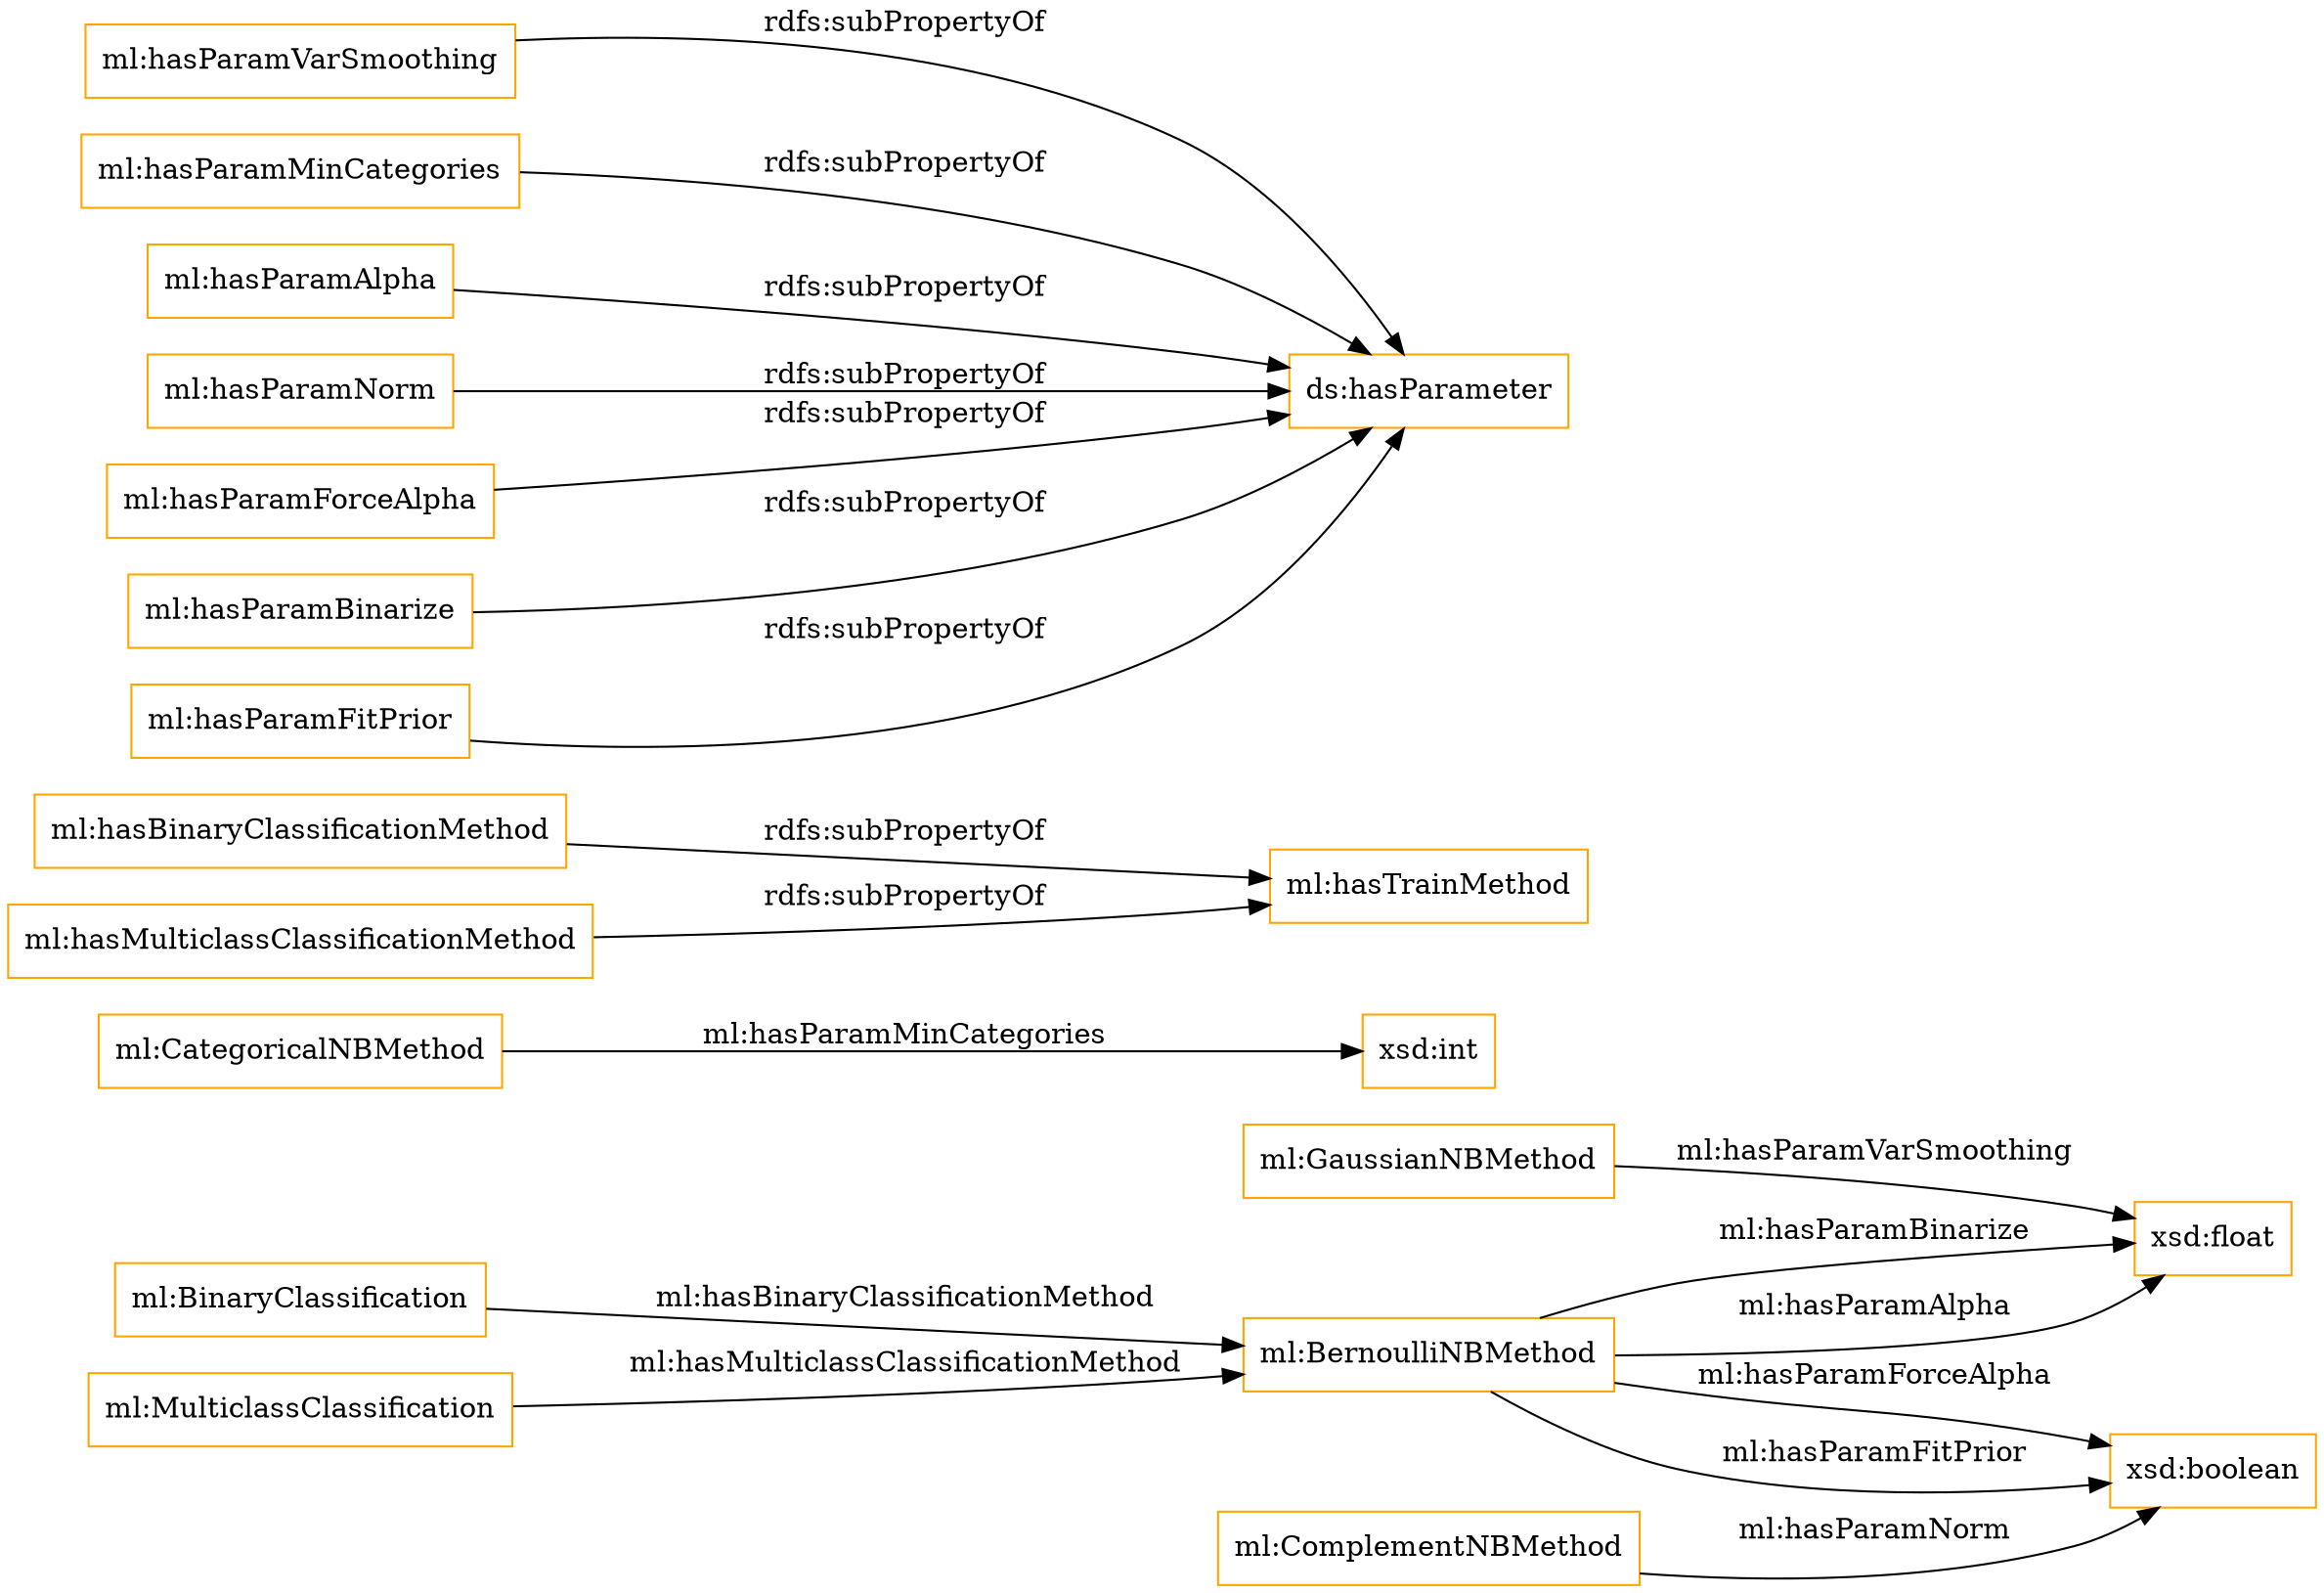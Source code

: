 digraph ar2dtool_diagram { 
rankdir=LR;
size="1501"
node [shape = rectangle, color="orange"]; "ml:BernoulliNBMethod" "ml:ComplementNBMethod" "ml:CategoricalNBMethod" "ml:GaussianNBMethod" ; /*classes style*/
	"ml:hasBinaryClassificationMethod" -> "ml:hasTrainMethod" [ label = "rdfs:subPropertyOf" ];
	"ml:hasParamVarSmoothing" -> "ds:hasParameter" [ label = "rdfs:subPropertyOf" ];
	"ml:hasParamMinCategories" -> "ds:hasParameter" [ label = "rdfs:subPropertyOf" ];
	"ml:hasParamAlpha" -> "ds:hasParameter" [ label = "rdfs:subPropertyOf" ];
	"ml:hasParamNorm" -> "ds:hasParameter" [ label = "rdfs:subPropertyOf" ];
	"ml:hasMulticlassClassificationMethod" -> "ml:hasTrainMethod" [ label = "rdfs:subPropertyOf" ];
	"ml:hasParamForceAlpha" -> "ds:hasParameter" [ label = "rdfs:subPropertyOf" ];
	"ml:hasParamBinarize" -> "ds:hasParameter" [ label = "rdfs:subPropertyOf" ];
	"ml:hasParamFitPrior" -> "ds:hasParameter" [ label = "rdfs:subPropertyOf" ];
	"ml:BinaryClassification" -> "ml:BernoulliNBMethod" [ label = "ml:hasBinaryClassificationMethod" ];
	"ml:ComplementNBMethod" -> "xsd:boolean" [ label = "ml:hasParamNorm" ];
	"ml:CategoricalNBMethod" -> "xsd:int" [ label = "ml:hasParamMinCategories" ];
	"ml:BernoulliNBMethod" -> "xsd:float" [ label = "ml:hasParamBinarize" ];
	"ml:BernoulliNBMethod" -> "xsd:boolean" [ label = "ml:hasParamFitPrior" ];
	"ml:BernoulliNBMethod" -> "xsd:float" [ label = "ml:hasParamAlpha" ];
	"ml:GaussianNBMethod" -> "xsd:float" [ label = "ml:hasParamVarSmoothing" ];
	"ml:MulticlassClassification" -> "ml:BernoulliNBMethod" [ label = "ml:hasMulticlassClassificationMethod" ];
	"ml:BernoulliNBMethod" -> "xsd:boolean" [ label = "ml:hasParamForceAlpha" ];

}
